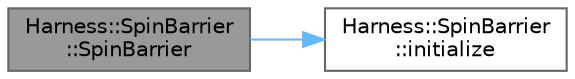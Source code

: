 digraph "Harness::SpinBarrier::SpinBarrier"
{
 // LATEX_PDF_SIZE
  bgcolor="transparent";
  edge [fontname=Helvetica,fontsize=10,labelfontname=Helvetica,labelfontsize=10];
  node [fontname=Helvetica,fontsize=10,shape=box,height=0.2,width=0.4];
  rankdir="LR";
  Node1 [id="Node000001",label="Harness::SpinBarrier\l::SpinBarrier",height=0.2,width=0.4,color="gray40", fillcolor="grey60", style="filled", fontcolor="black",tooltip=" "];
  Node1 -> Node2 [id="edge1_Node000001_Node000002",color="steelblue1",style="solid",tooltip=" "];
  Node2 [id="Node000002",label="Harness::SpinBarrier\l::initialize",height=0.2,width=0.4,color="grey40", fillcolor="white", style="filled",URL="$class_harness_1_1_spin_barrier.html#ace6aff5457ce5e89b92fd87f5b208a57",tooltip=" "];
}
